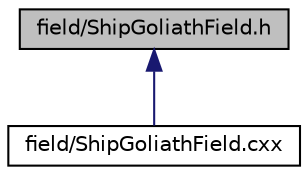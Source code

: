 digraph "field/ShipGoliathField.h"
{
 // LATEX_PDF_SIZE
  edge [fontname="Helvetica",fontsize="10",labelfontname="Helvetica",labelfontsize="10"];
  node [fontname="Helvetica",fontsize="10",shape=record];
  Node1 [label="field/ShipGoliathField.h",height=0.2,width=0.4,color="black", fillcolor="grey75", style="filled", fontcolor="black",tooltip=" "];
  Node1 -> Node2 [dir="back",color="midnightblue",fontsize="10",style="solid",fontname="Helvetica"];
  Node2 [label="field/ShipGoliathField.cxx",height=0.2,width=0.4,color="black", fillcolor="white", style="filled",URL="$ShipGoliathField_8cxx.html",tooltip=" "];
}
